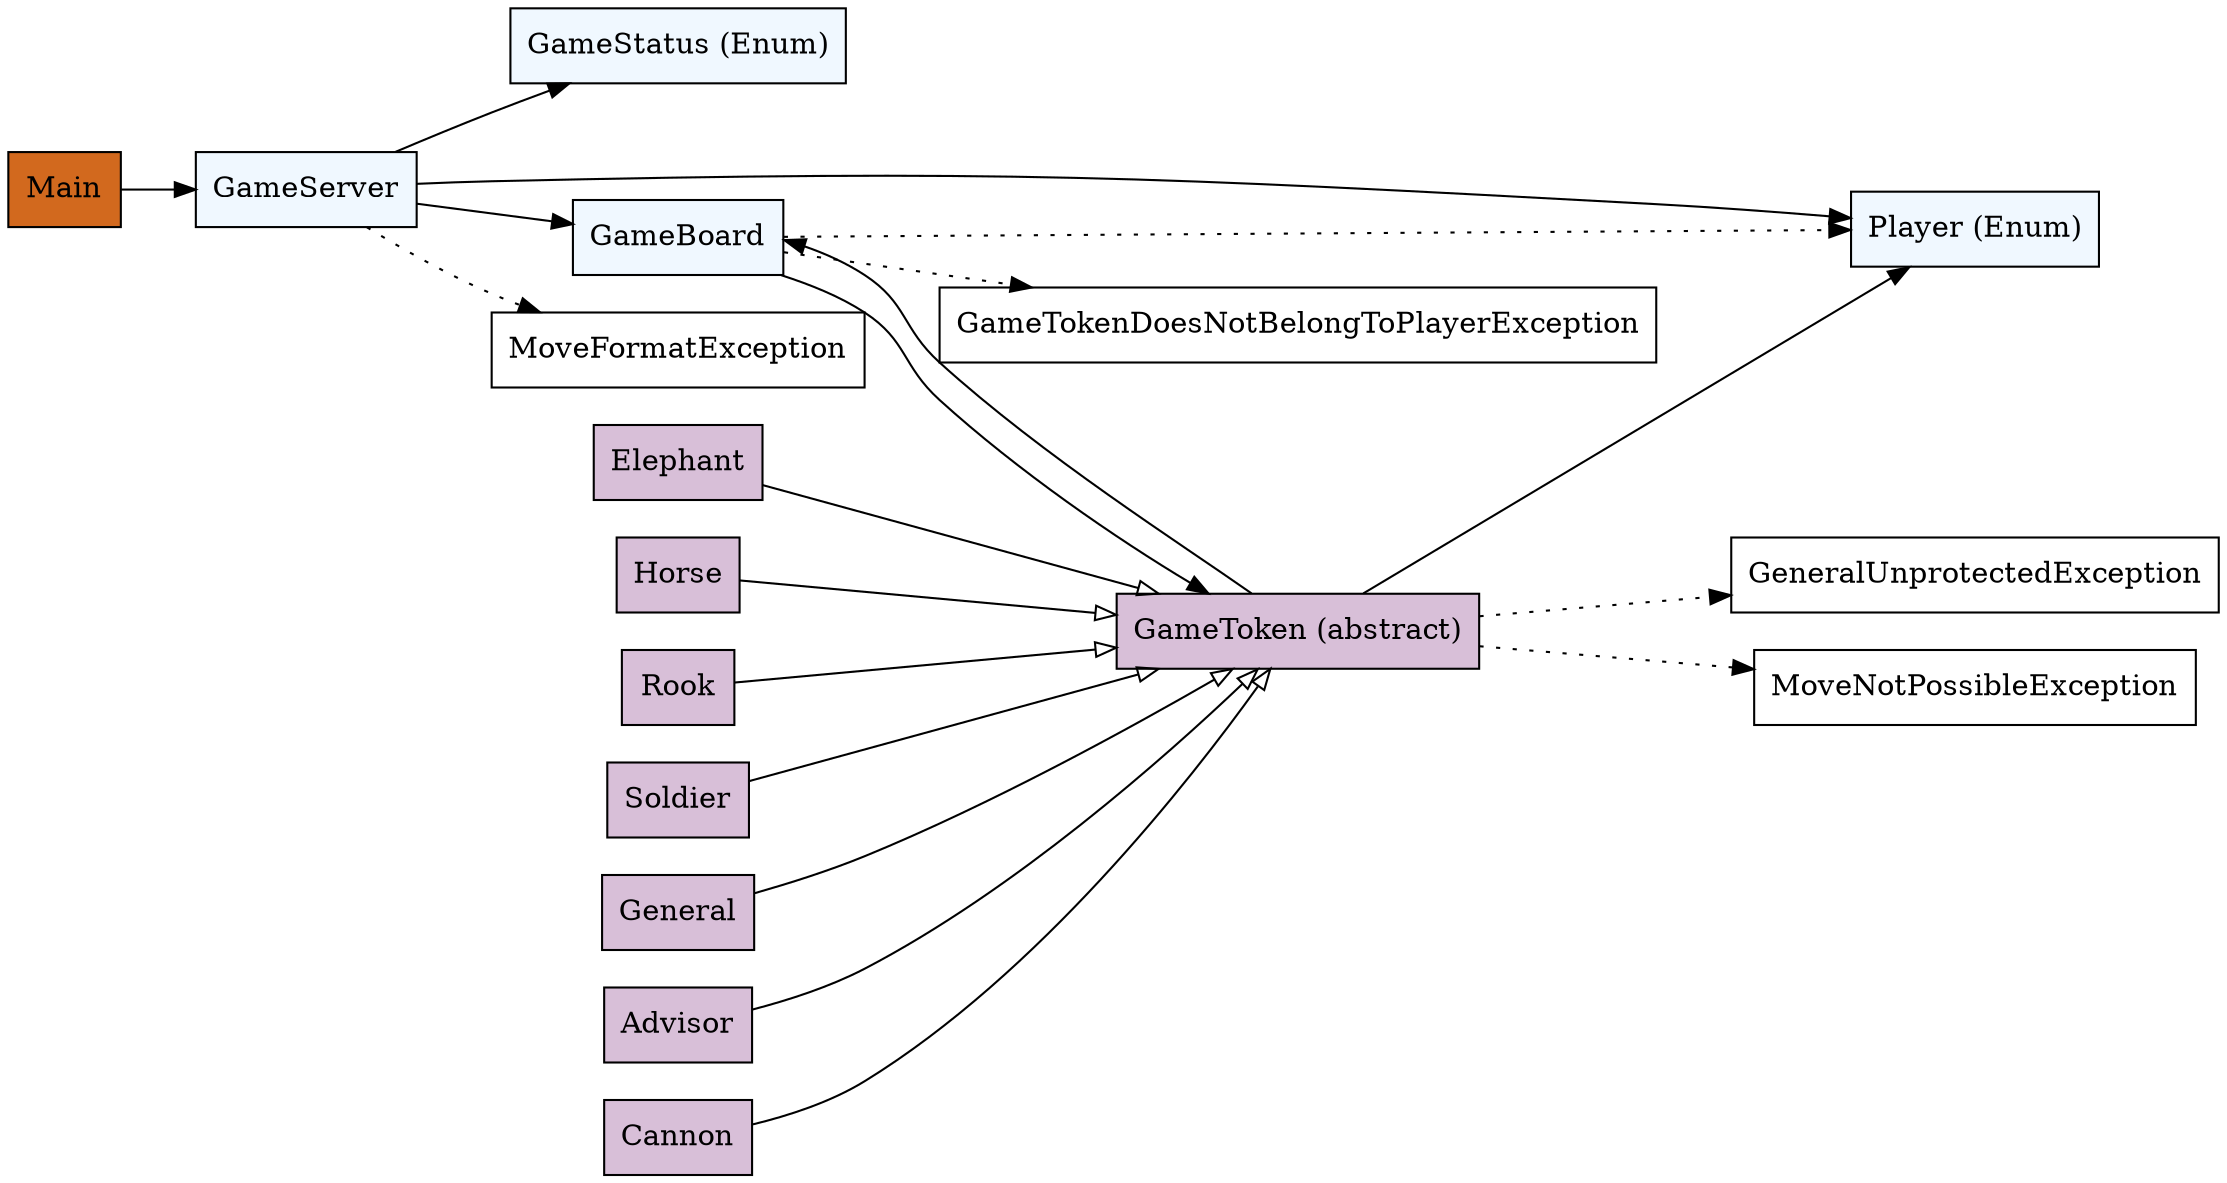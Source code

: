 digraph xiangqi {
rankdir=LR

node [shape="box"]

Main [fillcolor="chocolate", style="filled"] 


subgraph Server{

node [fillcolor="aliceblue", style="filled"]
MoveFormatException [style="empty"]
GameStatus [label="GameStatus (Enum)"]
GameServer
GameBoard
Player [label="Player (Enum)"]

GameTokenDoesNotBelongToPlayerException [style="empty"]


GameServer -> MoveFormatException [style="dotted"]
GameServer -> GameStatus
GameServer -> Player
GameBoard -> Player [style="dotted"] 
GameServer -> GameBoard
GameBoard -> GameTokenDoesNotBelongToPlayerException [style="dotted"]


}

subgraph Token {
node [fillcolor="thistle", style="filled"]
GameToken [label="GameToken (abstract)"]
General -> GameToken [arrowhead="empty"] 
Advisor -> GameToken [arrowhead="empty"]
Cannon -> GameToken [arrowhead="empty"]
Elephant -> GameToken [arrowhead="empty"]
Horse -> GameToken [arrowhead="empty"]
Rook -> GameToken [arrowhead="empty"]
Soldier -> GameToken [arrowhead="empty"]
MoveNotPossibleException [style="empty"]
GeneralUnprotectedException [style="empty"]
GameToken -> MoveNotPossibleException [style="dotted"]
GameToken -> GeneralUnprotectedException [style="dotted"]

}




Main -> GameServer
GameBoard -> GameToken
GameToken -> GameBoard
GameToken -> Player



}
